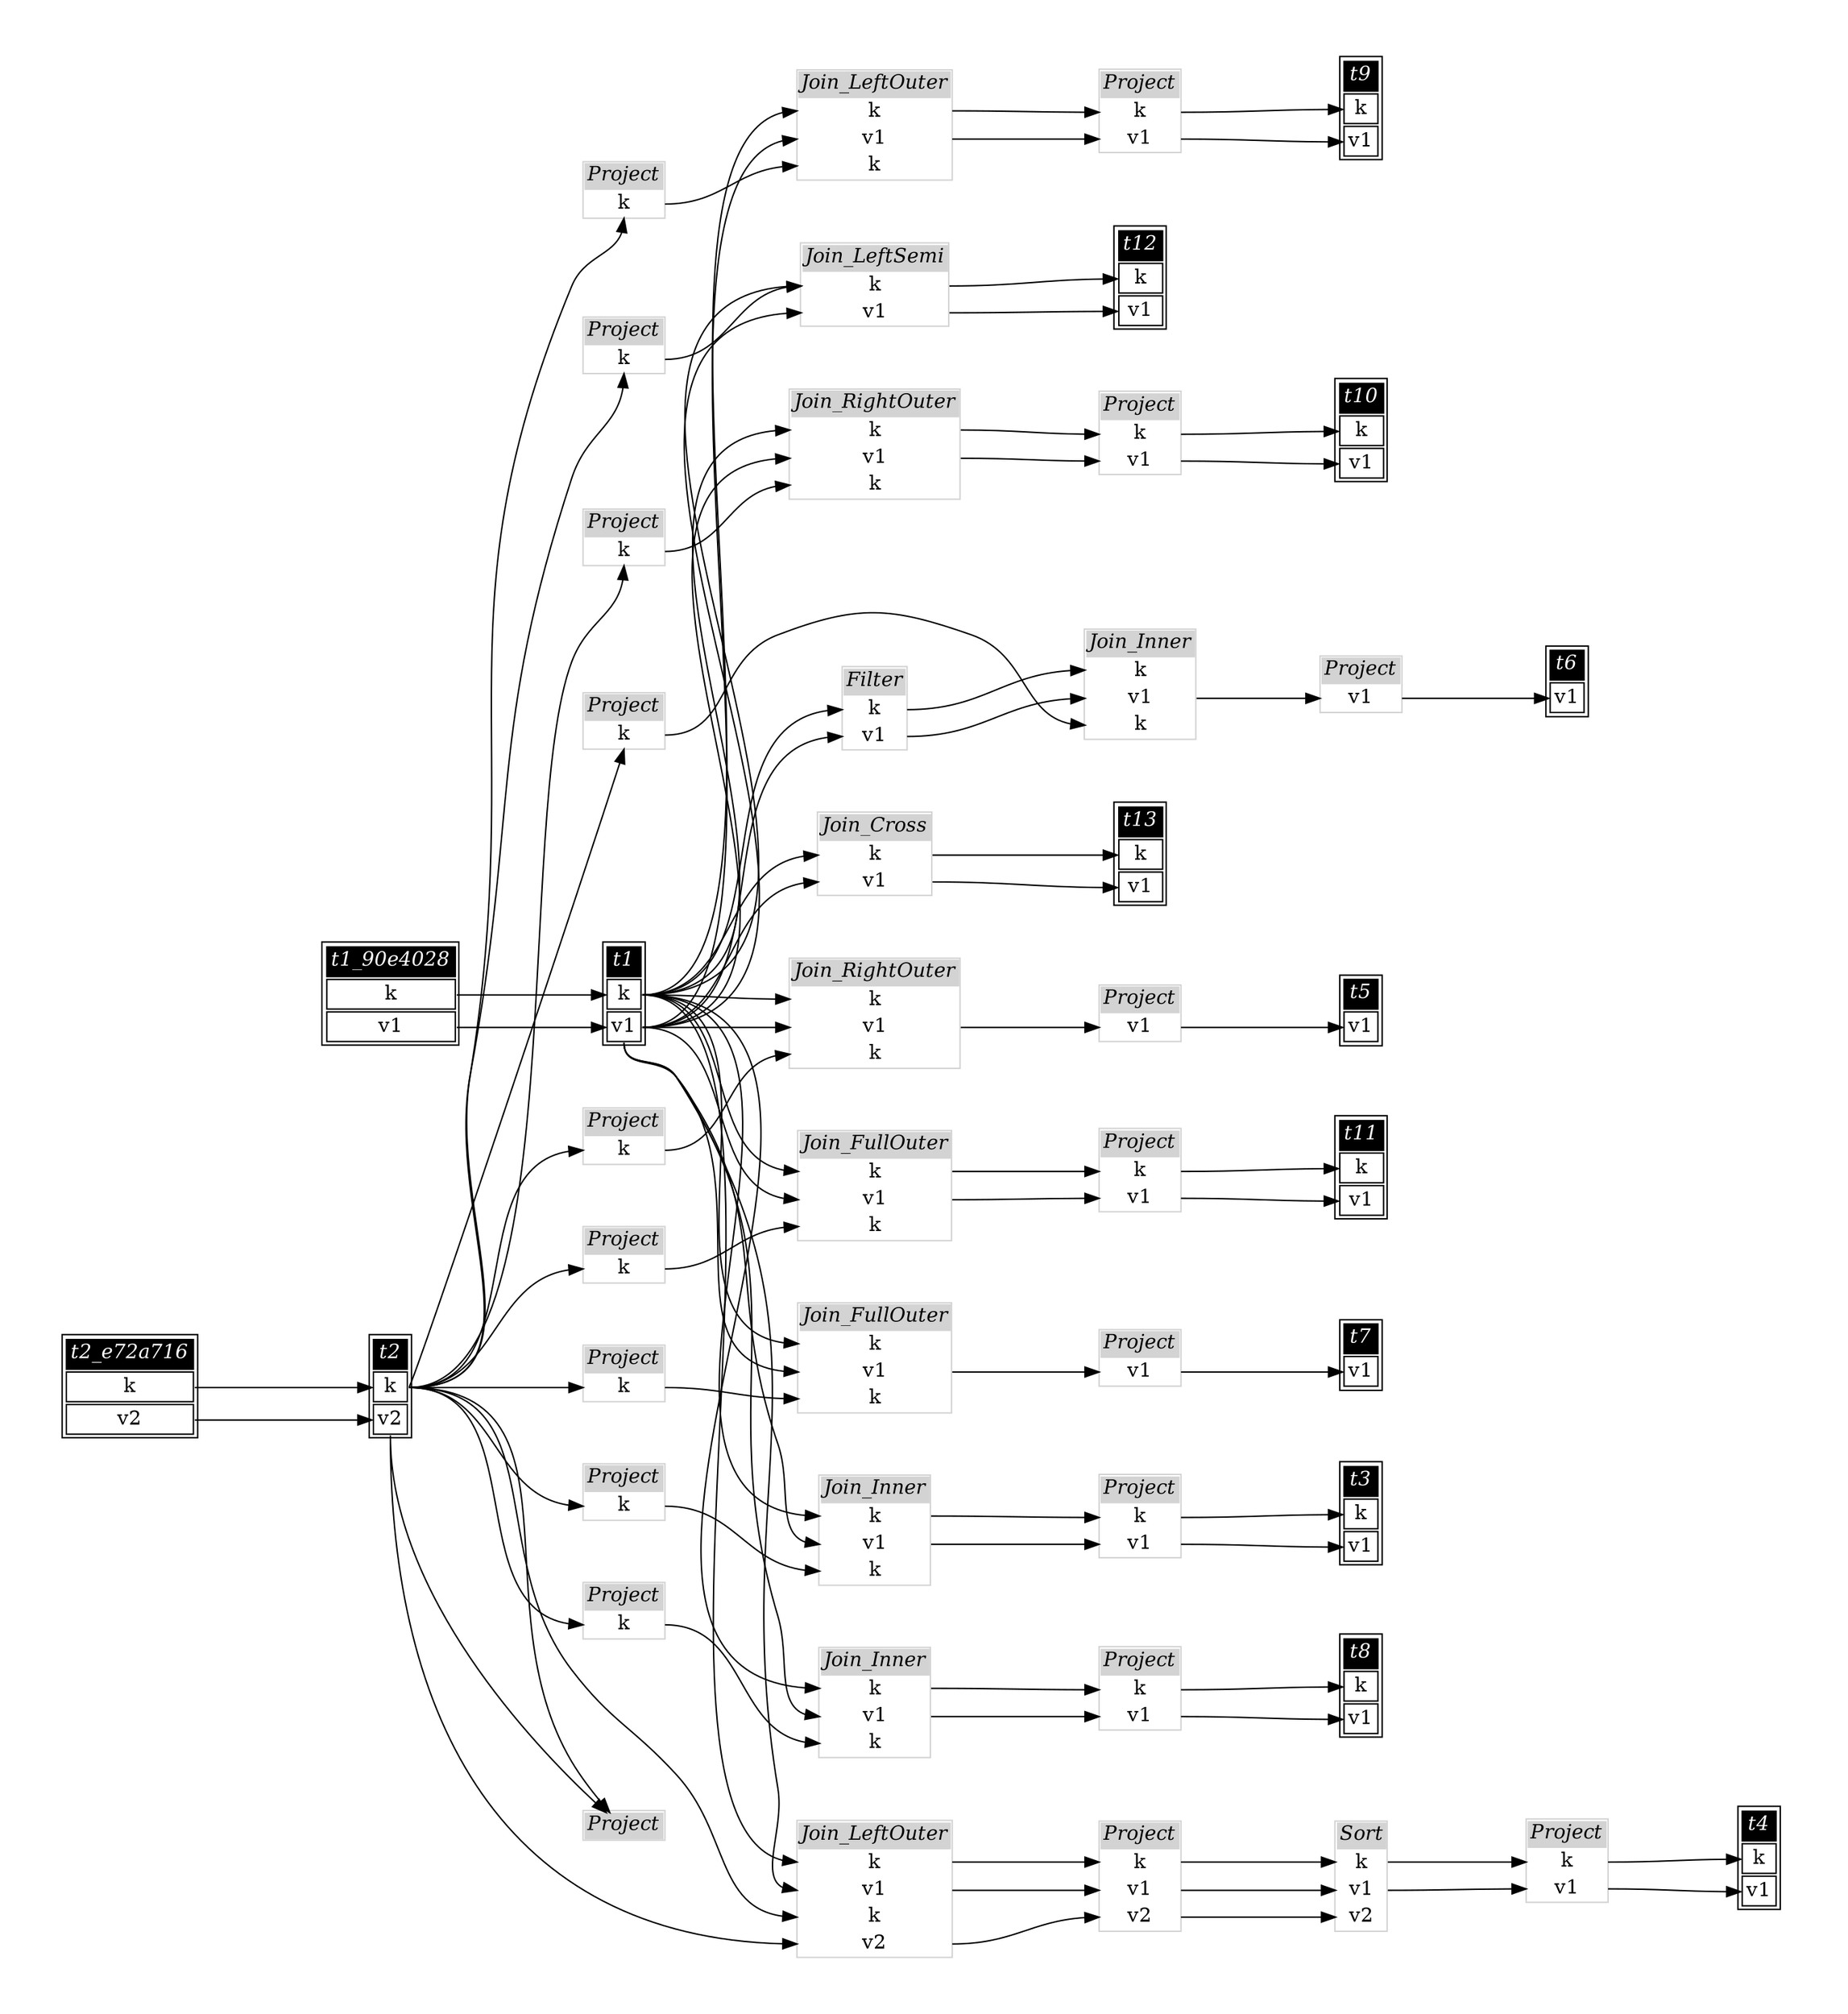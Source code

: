 // Automatically generated by SQLFlowTestSuite


digraph {
  graph [pad="0.5" nodesep="0.5" ranksep="1" fontname="Helvetica" rankdir=LR];
  node [shape=plaintext]

  
"Filter_039d051" [label=<
<table color="lightgray" border="1" cellborder="0" cellspacing="0">
  <tr><td bgcolor="lightgray" port="nodeName"><i>Filter</i></td></tr>
  <tr><td port="0">k</td></tr>
<tr><td port="1">v1</td></tr>
</table>>];
     

"Join_Cross_1fe12df" [label=<
<table color="lightgray" border="1" cellborder="0" cellspacing="0">
  <tr><td bgcolor="lightgray" port="nodeName"><i>Join_Cross</i></td></tr>
  <tr><td port="0">k</td></tr>
<tr><td port="1">v1</td></tr>
</table>>];
     

"Join_FullOuter_0b4caa3" [label=<
<table color="lightgray" border="1" cellborder="0" cellspacing="0">
  <tr><td bgcolor="lightgray" port="nodeName"><i>Join_FullOuter</i></td></tr>
  <tr><td port="0">k</td></tr>
<tr><td port="1">v1</td></tr>
<tr><td port="2">k</td></tr>
</table>>];
     

"Join_FullOuter_1bab998" [label=<
<table color="lightgray" border="1" cellborder="0" cellspacing="0">
  <tr><td bgcolor="lightgray" port="nodeName"><i>Join_FullOuter</i></td></tr>
  <tr><td port="0">k</td></tr>
<tr><td port="1">v1</td></tr>
<tr><td port="2">k</td></tr>
</table>>];
     

"Join_Inner_5e00a89" [label=<
<table color="lightgray" border="1" cellborder="0" cellspacing="0">
  <tr><td bgcolor="lightgray" port="nodeName"><i>Join_Inner</i></td></tr>
  <tr><td port="0">k</td></tr>
<tr><td port="1">v1</td></tr>
<tr><td port="2">k</td></tr>
</table>>];
     

"Join_Inner_5f06dc0" [label=<
<table color="lightgray" border="1" cellborder="0" cellspacing="0">
  <tr><td bgcolor="lightgray" port="nodeName"><i>Join_Inner</i></td></tr>
  <tr><td port="0">k</td></tr>
<tr><td port="1">v1</td></tr>
<tr><td port="2">k</td></tr>
</table>>];
     

"Join_Inner_6235dd9" [label=<
<table color="lightgray" border="1" cellborder="0" cellspacing="0">
  <tr><td bgcolor="lightgray" port="nodeName"><i>Join_Inner</i></td></tr>
  <tr><td port="0">k</td></tr>
<tr><td port="1">v1</td></tr>
<tr><td port="2">k</td></tr>
</table>>];
     

"Join_LeftOuter_c1a1b40" [label=<
<table color="lightgray" border="1" cellborder="0" cellspacing="0">
  <tr><td bgcolor="lightgray" port="nodeName"><i>Join_LeftOuter</i></td></tr>
  <tr><td port="0">k</td></tr>
<tr><td port="1">v1</td></tr>
<tr><td port="2">k</td></tr>
<tr><td port="3">v2</td></tr>
</table>>];
     

"Join_LeftOuter_f8a3e99" [label=<
<table color="lightgray" border="1" cellborder="0" cellspacing="0">
  <tr><td bgcolor="lightgray" port="nodeName"><i>Join_LeftOuter</i></td></tr>
  <tr><td port="0">k</td></tr>
<tr><td port="1">v1</td></tr>
<tr><td port="2">k</td></tr>
</table>>];
     

"Join_LeftSemi_780976b" [label=<
<table color="lightgray" border="1" cellborder="0" cellspacing="0">
  <tr><td bgcolor="lightgray" port="nodeName"><i>Join_LeftSemi</i></td></tr>
  <tr><td port="0">k</td></tr>
<tr><td port="1">v1</td></tr>
</table>>];
     

"Join_RightOuter_9048716" [label=<
<table color="lightgray" border="1" cellborder="0" cellspacing="0">
  <tr><td bgcolor="lightgray" port="nodeName"><i>Join_RightOuter</i></td></tr>
  <tr><td port="0">k</td></tr>
<tr><td port="1">v1</td></tr>
<tr><td port="2">k</td></tr>
</table>>];
     

"Join_RightOuter_b1cc088" [label=<
<table color="lightgray" border="1" cellborder="0" cellspacing="0">
  <tr><td bgcolor="lightgray" port="nodeName"><i>Join_RightOuter</i></td></tr>
  <tr><td port="0">k</td></tr>
<tr><td port="1">v1</td></tr>
<tr><td port="2">k</td></tr>
</table>>];
     

"Project_03dc2b3" [label=<
<table color="lightgray" border="1" cellborder="0" cellspacing="0">
  <tr><td bgcolor="lightgray" port="nodeName"><i>Project</i></td></tr>
  <tr><td port="0">v1</td></tr>
</table>>];
     

"Project_1e440bf" [label=<
<table color="lightgray" border="1" cellborder="0" cellspacing="0">
  <tr><td bgcolor="lightgray" port="nodeName"><i>Project</i></td></tr>
  <tr><td port="0">k</td></tr>
</table>>];
     

"Project_2a95366" [label=<
<table color="lightgray" border="1" cellborder="0" cellspacing="0">
  <tr><td bgcolor="lightgray" port="nodeName"><i>Project</i></td></tr>
  <tr><td port="0">k</td></tr>
</table>>];
     

"Project_3e03e30" [label=<
<table color="lightgray" border="1" cellborder="0" cellspacing="0">
  <tr><td bgcolor="lightgray" port="nodeName"><i>Project</i></td></tr>
  <tr><td port="0">k</td></tr>
<tr><td port="1">v1</td></tr>
</table>>];
     

"Project_3f81822" [label=<
<table color="lightgray" border="1" cellborder="0" cellspacing="0">
  <tr><td bgcolor="lightgray" port="nodeName"><i>Project</i></td></tr>
  <tr><td port="0">k</td></tr>
</table>>];
     

"Project_493d30d" [label=<
<table color="lightgray" border="1" cellborder="0" cellspacing="0">
  <tr><td bgcolor="lightgray" port="nodeName"><i>Project</i></td></tr>
  
</table>>];
     

"Project_4d7397b" [label=<
<table color="lightgray" border="1" cellborder="0" cellspacing="0">
  <tr><td bgcolor="lightgray" port="nodeName"><i>Project</i></td></tr>
  <tr><td port="0">k</td></tr>
</table>>];
     

"Project_5b41750" [label=<
<table color="lightgray" border="1" cellborder="0" cellspacing="0">
  <tr><td bgcolor="lightgray" port="nodeName"><i>Project</i></td></tr>
  <tr><td port="0">k</td></tr>
<tr><td port="1">v1</td></tr>
</table>>];
     

"Project_6602fe0" [label=<
<table color="lightgray" border="1" cellborder="0" cellspacing="0">
  <tr><td bgcolor="lightgray" port="nodeName"><i>Project</i></td></tr>
  <tr><td port="0">k</td></tr>
</table>>];
     

"Project_66833e9" [label=<
<table color="lightgray" border="1" cellborder="0" cellspacing="0">
  <tr><td bgcolor="lightgray" port="nodeName"><i>Project</i></td></tr>
  <tr><td port="0">k</td></tr>
<tr><td port="1">v1</td></tr>
</table>>];
     

"Project_6e80c07" [label=<
<table color="lightgray" border="1" cellborder="0" cellspacing="0">
  <tr><td bgcolor="lightgray" port="nodeName"><i>Project</i></td></tr>
  <tr><td port="0">k</td></tr>
</table>>];
     

"Project_8c7a12c" [label=<
<table color="lightgray" border="1" cellborder="0" cellspacing="0">
  <tr><td bgcolor="lightgray" port="nodeName"><i>Project</i></td></tr>
  <tr><td port="0">k</td></tr>
<tr><td port="1">v1</td></tr>
</table>>];
     

"Project_96e8cd3" [label=<
<table color="lightgray" border="1" cellborder="0" cellspacing="0">
  <tr><td bgcolor="lightgray" port="nodeName"><i>Project</i></td></tr>
  <tr><td port="0">k</td></tr>
<tr><td port="1">v1</td></tr>
</table>>];
     

"Project_981f5c3" [label=<
<table color="lightgray" border="1" cellborder="0" cellspacing="0">
  <tr><td bgcolor="lightgray" port="nodeName"><i>Project</i></td></tr>
  <tr><td port="0">k</td></tr>
<tr><td port="1">v1</td></tr>
</table>>];
     

"Project_9b39cea" [label=<
<table color="lightgray" border="1" cellborder="0" cellspacing="0">
  <tr><td bgcolor="lightgray" port="nodeName"><i>Project</i></td></tr>
  <tr><td port="0">k</td></tr>
</table>>];
     

"Project_a5362a6" [label=<
<table color="lightgray" border="1" cellborder="0" cellspacing="0">
  <tr><td bgcolor="lightgray" port="nodeName"><i>Project</i></td></tr>
  <tr><td port="0">k</td></tr>
<tr><td port="1">v1</td></tr>
<tr><td port="2">v2</td></tr>
</table>>];
     

"Project_ac688b5" [label=<
<table color="lightgray" border="1" cellborder="0" cellspacing="0">
  <tr><td bgcolor="lightgray" port="nodeName"><i>Project</i></td></tr>
  <tr><td port="0">v1</td></tr>
</table>>];
     

"Project_bb8595b" [label=<
<table color="lightgray" border="1" cellborder="0" cellspacing="0">
  <tr><td bgcolor="lightgray" port="nodeName"><i>Project</i></td></tr>
  <tr><td port="0">v1</td></tr>
</table>>];
     

"Project_df022e7" [label=<
<table color="lightgray" border="1" cellborder="0" cellspacing="0">
  <tr><td bgcolor="lightgray" port="nodeName"><i>Project</i></td></tr>
  <tr><td port="0">k</td></tr>
</table>>];
     

"Project_f695947" [label=<
<table color="lightgray" border="1" cellborder="0" cellspacing="0">
  <tr><td bgcolor="lightgray" port="nodeName"><i>Project</i></td></tr>
  <tr><td port="0">k</td></tr>
</table>>];
     

"Sort_e3bc1ee" [label=<
<table color="lightgray" border="1" cellborder="0" cellspacing="0">
  <tr><td bgcolor="lightgray" port="nodeName"><i>Sort</i></td></tr>
  <tr><td port="0">k</td></tr>
<tr><td port="1">v1</td></tr>
<tr><td port="2">v2</td></tr>
</table>>];
     

"t1" [color="black" label=<
<table>
  <tr><td bgcolor="black" port="nodeName"><i><font color="white">t1</font></i></td></tr>
  <tr><td port="0">k</td></tr>
<tr><td port="1">v1</td></tr>
</table>>];
     

"t10" [color="black" label=<
<table>
  <tr><td bgcolor="black" port="nodeName"><i><font color="white">t10</font></i></td></tr>
  <tr><td port="0">k</td></tr>
<tr><td port="1">v1</td></tr>
</table>>];
     

"t11" [color="black" label=<
<table>
  <tr><td bgcolor="black" port="nodeName"><i><font color="white">t11</font></i></td></tr>
  <tr><td port="0">k</td></tr>
<tr><td port="1">v1</td></tr>
</table>>];
     

"t12" [color="black" label=<
<table>
  <tr><td bgcolor="black" port="nodeName"><i><font color="white">t12</font></i></td></tr>
  <tr><td port="0">k</td></tr>
<tr><td port="1">v1</td></tr>
</table>>];
     

"t13" [color="black" label=<
<table>
  <tr><td bgcolor="black" port="nodeName"><i><font color="white">t13</font></i></td></tr>
  <tr><td port="0">k</td></tr>
<tr><td port="1">v1</td></tr>
</table>>];
     

"t1_90e4028" [color="black" label=<
<table>
  <tr><td bgcolor="black" port="nodeName"><i><font color="white">t1_90e4028</font></i></td></tr>
  <tr><td port="0">k</td></tr>
<tr><td port="1">v1</td></tr>
</table>>];
     

"t2" [color="black" label=<
<table>
  <tr><td bgcolor="black" port="nodeName"><i><font color="white">t2</font></i></td></tr>
  <tr><td port="0">k</td></tr>
<tr><td port="1">v2</td></tr>
</table>>];
     

"t2_e72a716" [color="black" label=<
<table>
  <tr><td bgcolor="black" port="nodeName"><i><font color="white">t2_e72a716</font></i></td></tr>
  <tr><td port="0">k</td></tr>
<tr><td port="1">v2</td></tr>
</table>>];
     

"t3" [color="black" label=<
<table>
  <tr><td bgcolor="black" port="nodeName"><i><font color="white">t3</font></i></td></tr>
  <tr><td port="0">k</td></tr>
<tr><td port="1">v1</td></tr>
</table>>];
     

"t4" [color="black" label=<
<table>
  <tr><td bgcolor="black" port="nodeName"><i><font color="white">t4</font></i></td></tr>
  <tr><td port="0">k</td></tr>
<tr><td port="1">v1</td></tr>
</table>>];
     

"t5" [color="black" label=<
<table>
  <tr><td bgcolor="black" port="nodeName"><i><font color="white">t5</font></i></td></tr>
  <tr><td port="0">v1</td></tr>
</table>>];
     

"t6" [color="black" label=<
<table>
  <tr><td bgcolor="black" port="nodeName"><i><font color="white">t6</font></i></td></tr>
  <tr><td port="0">v1</td></tr>
</table>>];
     

"t7" [color="black" label=<
<table>
  <tr><td bgcolor="black" port="nodeName"><i><font color="white">t7</font></i></td></tr>
  <tr><td port="0">v1</td></tr>
</table>>];
     

"t8" [color="black" label=<
<table>
  <tr><td bgcolor="black" port="nodeName"><i><font color="white">t8</font></i></td></tr>
  <tr><td port="0">k</td></tr>
<tr><td port="1">v1</td></tr>
</table>>];
     

"t9" [color="black" label=<
<table>
  <tr><td bgcolor="black" port="nodeName"><i><font color="white">t9</font></i></td></tr>
  <tr><td port="0">k</td></tr>
<tr><td port="1">v1</td></tr>
</table>>];
     
  "Filter_039d051":0 -> "Join_Inner_5f06dc0":0;
"Filter_039d051":1 -> "Join_Inner_5f06dc0":1;
"Join_Cross_1fe12df":0 -> "t13":0;
"Join_Cross_1fe12df":1 -> "t13":1;
"Join_FullOuter_0b4caa3":0 -> "Project_66833e9":0;
"Join_FullOuter_0b4caa3":1 -> "Project_66833e9":1;
"Join_FullOuter_1bab998":1 -> "Project_03dc2b3":0;
"Join_Inner_5e00a89":0 -> "Project_981f5c3":0;
"Join_Inner_5e00a89":1 -> "Project_981f5c3":1;
"Join_Inner_5f06dc0":1 -> "Project_ac688b5":0;
"Join_Inner_6235dd9":0 -> "Project_96e8cd3":0;
"Join_Inner_6235dd9":1 -> "Project_96e8cd3":1;
"Join_LeftOuter_c1a1b40":0 -> "Project_a5362a6":0;
"Join_LeftOuter_c1a1b40":1 -> "Project_a5362a6":1;
"Join_LeftOuter_c1a1b40":3 -> "Project_a5362a6":2;
"Join_LeftOuter_f8a3e99":0 -> "Project_3e03e30":0;
"Join_LeftOuter_f8a3e99":1 -> "Project_3e03e30":1;
"Join_LeftSemi_780976b":0 -> "t12":0;
"Join_LeftSemi_780976b":1 -> "t12":1;
"Join_RightOuter_9048716":0 -> "Project_8c7a12c":0;
"Join_RightOuter_9048716":1 -> "Project_8c7a12c":1;
"Join_RightOuter_b1cc088":1 -> "Project_bb8595b":0;
"Project_03dc2b3":0 -> "t7":0;
"Project_1e440bf":0 -> "Join_Inner_6235dd9":2;
"Project_2a95366":0 -> "Join_FullOuter_0b4caa3":2;
"Project_3e03e30":0 -> "t9":0;
"Project_3e03e30":1 -> "t9":1;
"Project_3f81822":0 -> "Join_RightOuter_9048716":2;
"Project_4d7397b":0 -> "Join_LeftSemi_780976b":0;
"Project_5b41750":0 -> "t4":0;
"Project_5b41750":1 -> "t4":1;
"Project_6602fe0":0 -> "Join_RightOuter_b1cc088":2;
"Project_66833e9":0 -> "t11":0;
"Project_66833e9":1 -> "t11":1;
"Project_6e80c07":0 -> "Join_Inner_5f06dc0":2;
"Project_8c7a12c":0 -> "t10":0;
"Project_8c7a12c":1 -> "t10":1;
"Project_96e8cd3":0 -> "t8":0;
"Project_96e8cd3":1 -> "t8":1;
"Project_981f5c3":0 -> "t3":0;
"Project_981f5c3":1 -> "t3":1;
"Project_9b39cea":0 -> "Join_Inner_5e00a89":2;
"Project_a5362a6":0 -> "Sort_e3bc1ee":0;
"Project_a5362a6":1 -> "Sort_e3bc1ee":1;
"Project_a5362a6":2 -> "Sort_e3bc1ee":2;
"Project_ac688b5":0 -> "t6":0;
"Project_bb8595b":0 -> "t5":0;
"Project_df022e7":0 -> "Join_LeftOuter_f8a3e99":2;
"Project_f695947":0 -> "Join_FullOuter_1bab998":2;
"Sort_e3bc1ee":0 -> "Project_5b41750":0;
"Sort_e3bc1ee":1 -> "Project_5b41750":1;
"t1":0 -> "Filter_039d051":0;
"t1":0 -> "Join_Cross_1fe12df":0;
"t1":0 -> "Join_FullOuter_0b4caa3":0;
"t1":0 -> "Join_FullOuter_1bab998":0;
"t1":0 -> "Join_Inner_5e00a89":0;
"t1":0 -> "Join_Inner_6235dd9":0;
"t1":0 -> "Join_LeftOuter_c1a1b40":0;
"t1":0 -> "Join_LeftOuter_f8a3e99":0;
"t1":0 -> "Join_LeftSemi_780976b":0;
"t1":0 -> "Join_RightOuter_9048716":0;
"t1":0 -> "Join_RightOuter_b1cc088":0;
"t1":1 -> "Filter_039d051":1;
"t1":1 -> "Join_Cross_1fe12df":1;
"t1":1 -> "Join_FullOuter_0b4caa3":1;
"t1":1 -> "Join_FullOuter_1bab998":1;
"t1":1 -> "Join_Inner_5e00a89":1;
"t1":1 -> "Join_Inner_6235dd9":1;
"t1":1 -> "Join_LeftOuter_c1a1b40":1;
"t1":1 -> "Join_LeftOuter_f8a3e99":1;
"t1":1 -> "Join_LeftSemi_780976b":1;
"t1":1 -> "Join_RightOuter_9048716":1;
"t1":1 -> "Join_RightOuter_b1cc088":1;
"t1_90e4028":0 -> "t1":0;
"t1_90e4028":1 -> "t1":1;
"t2":0 -> "Join_LeftOuter_c1a1b40":2;
"t2":0 -> "Project_1e440bf":0;
"t2":0 -> "Project_2a95366":0;
"t2":0 -> "Project_3f81822":0;
"t2":0 -> "Project_493d30d":nodeName;
"t2":0 -> "Project_4d7397b":0;
"t2":0 -> "Project_6602fe0":0;
"t2":0 -> "Project_6e80c07":0;
"t2":0 -> "Project_9b39cea":0;
"t2":0 -> "Project_df022e7":0;
"t2":0 -> "Project_f695947":0;
"t2":1 -> "Join_LeftOuter_c1a1b40":3;
"t2":1 -> "Project_493d30d":nodeName;
"t2_e72a716":0 -> "t2":0;
"t2_e72a716":1 -> "t2":1;
}
       